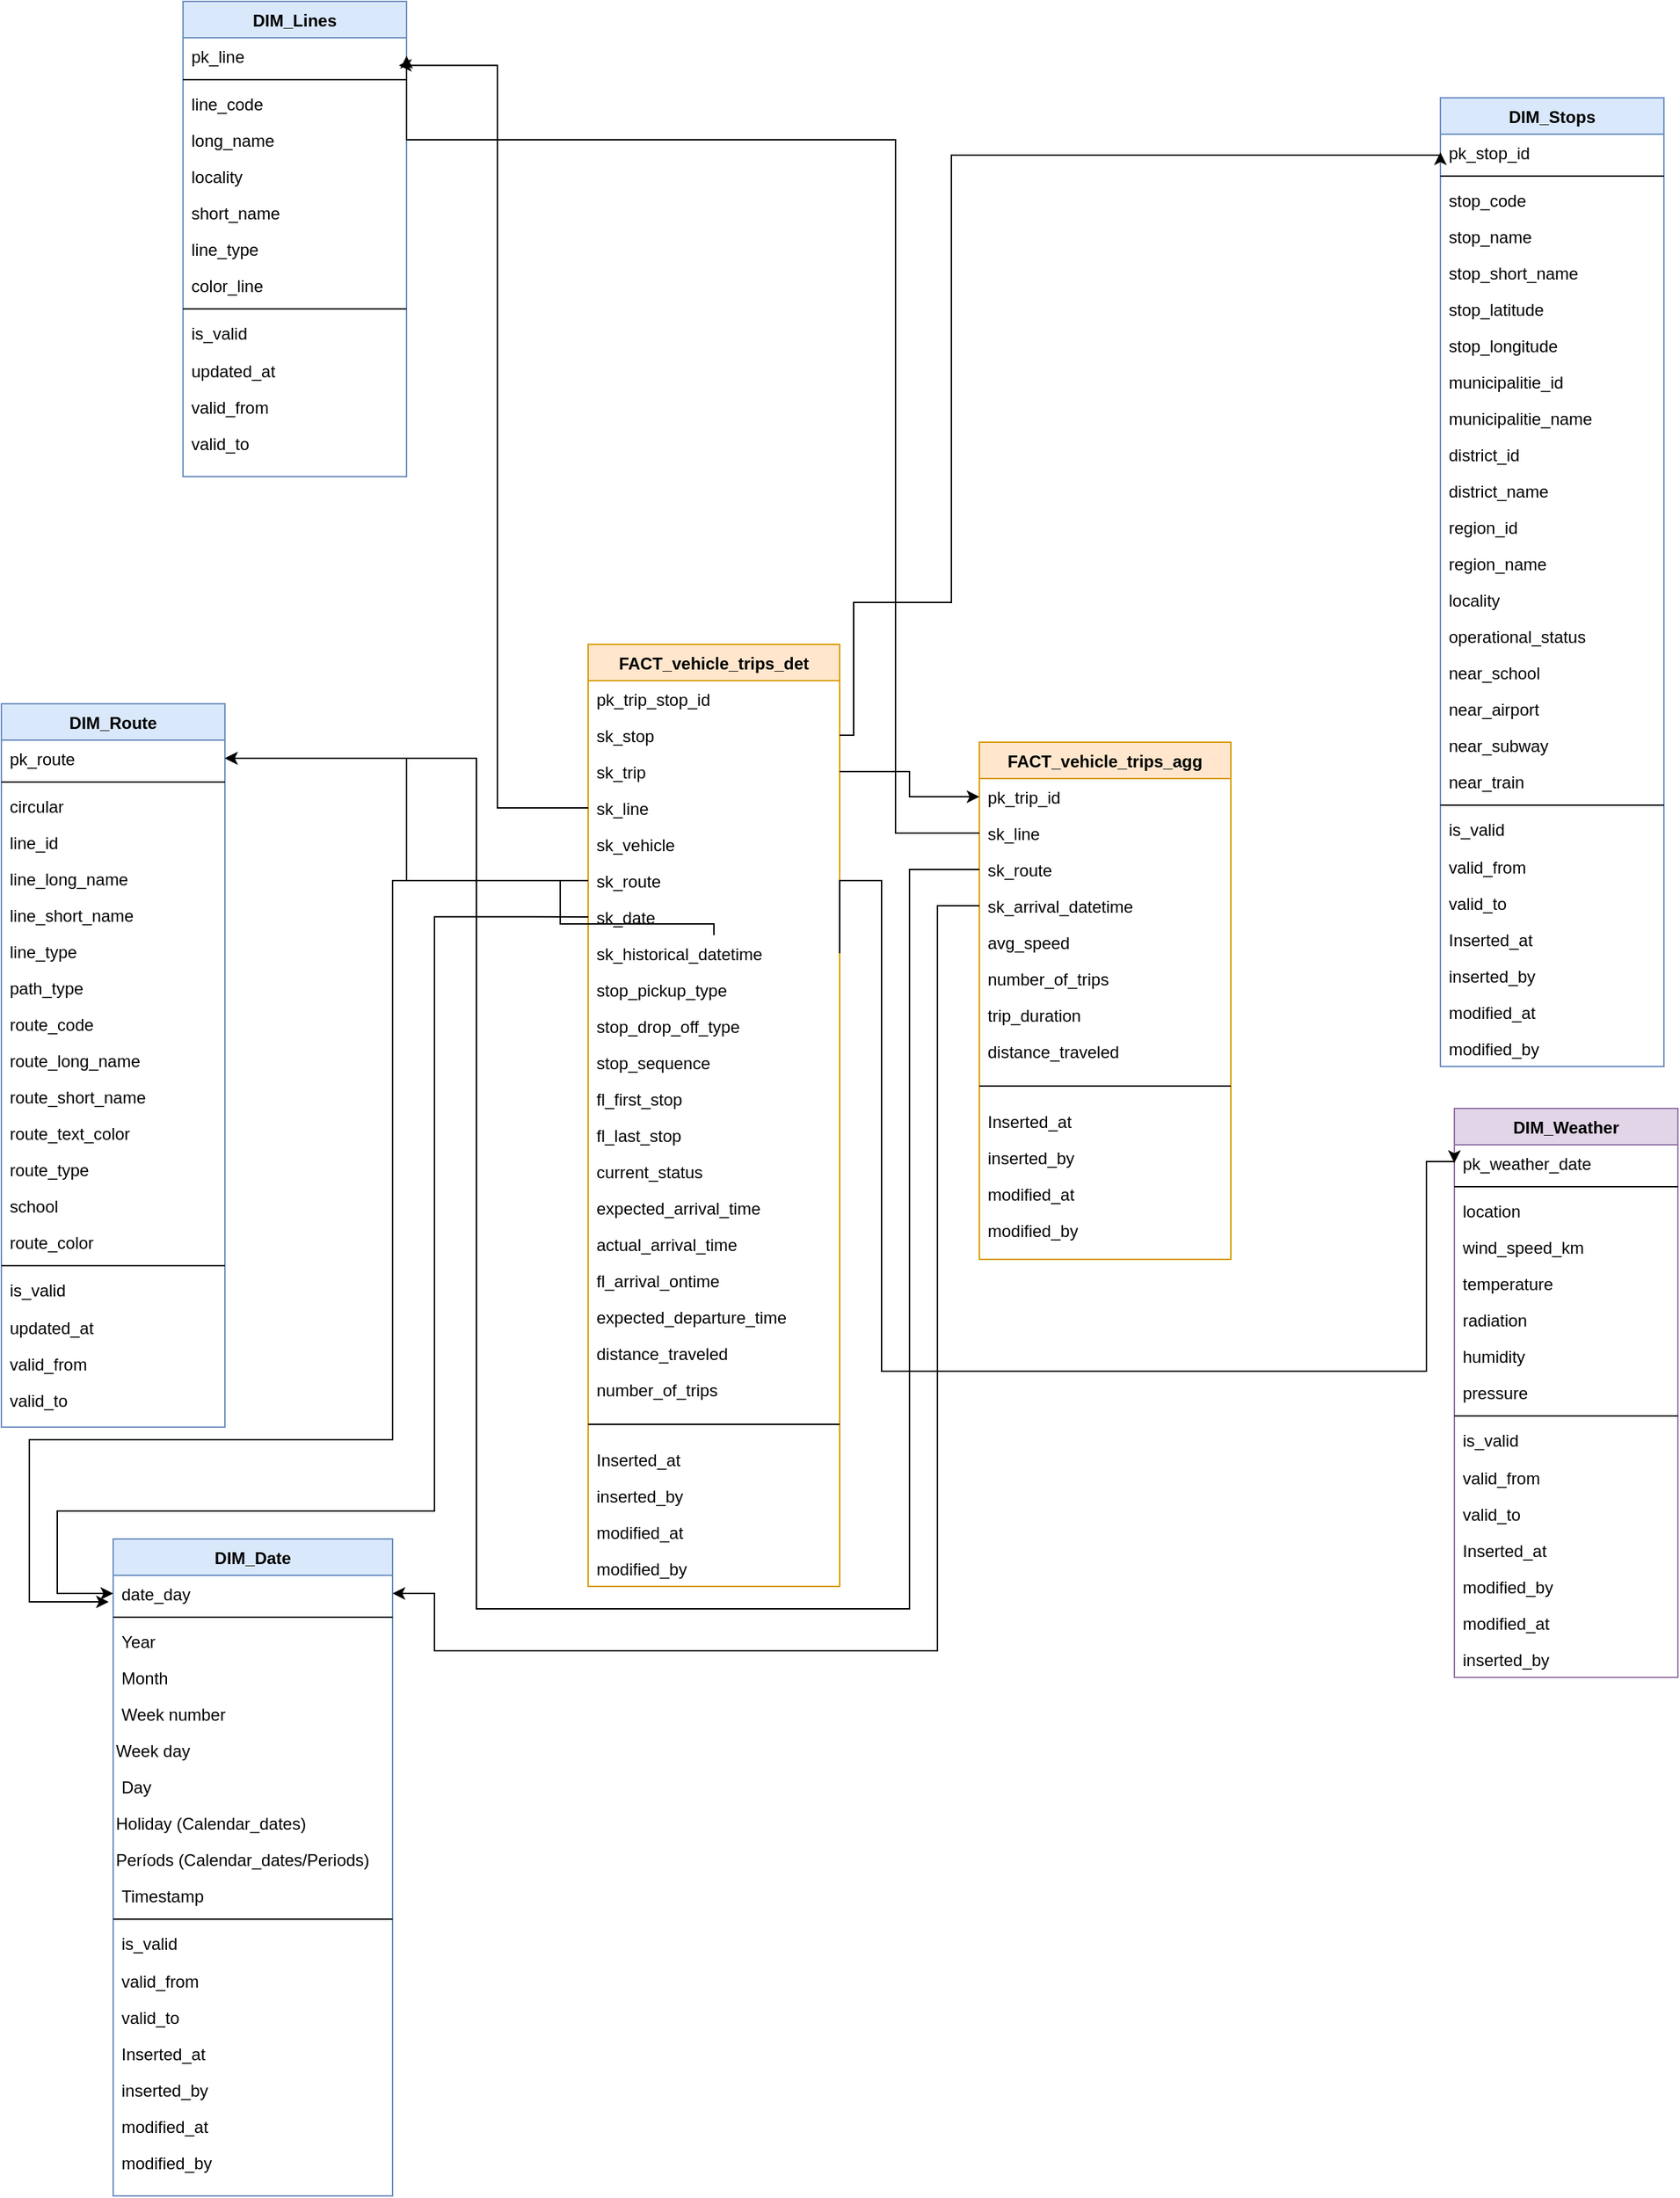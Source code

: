 <mxfile version="26.0.7">
  <diagram id="C5RBs43oDa-KdzZeNtuy" name="Page-1">
    <mxGraphModel dx="1489" dy="1491" grid="1" gridSize="10" guides="1" tooltips="1" connect="1" arrows="1" fold="1" page="1" pageScale="1" pageWidth="827" pageHeight="1169" math="0" shadow="0">
      <root>
        <mxCell id="WIyWlLk6GJQsqaUBKTNV-0" />
        <mxCell id="WIyWlLk6GJQsqaUBKTNV-1" parent="WIyWlLk6GJQsqaUBKTNV-0" />
        <mxCell id="zkfFHV4jXpPFQw0GAbJ--0" value="DIM_Stops" style="swimlane;fontStyle=1;align=center;verticalAlign=top;childLayout=stackLayout;horizontal=1;startSize=26;horizontalStack=0;resizeParent=1;resizeLast=0;collapsible=1;marginBottom=0;rounded=0;shadow=0;strokeWidth=1;fillColor=#dae8fc;strokeColor=#6c8ebf;" parent="WIyWlLk6GJQsqaUBKTNV-1" vertex="1">
          <mxGeometry x="960" y="39" width="160" height="693" as="geometry">
            <mxRectangle x="230" y="140" width="160" height="26" as="alternateBounds" />
          </mxGeometry>
        </mxCell>
        <mxCell id="_TcO5piXAlXQWF_fzurX-78" value="pk_stop_id" style="text;align=left;verticalAlign=top;spacingLeft=4;spacingRight=4;overflow=hidden;rotatable=0;points=[[0,0.5],[1,0.5]];portConstraint=eastwest;" parent="zkfFHV4jXpPFQw0GAbJ--0" vertex="1">
          <mxGeometry y="26" width="160" height="26" as="geometry" />
        </mxCell>
        <mxCell id="_TcO5piXAlXQWF_fzurX-111" value="" style="line;html=1;strokeWidth=1;align=left;verticalAlign=middle;spacingTop=-1;spacingLeft=3;spacingRight=3;rotatable=0;labelPosition=right;points=[];portConstraint=eastwest;" parent="zkfFHV4jXpPFQw0GAbJ--0" vertex="1">
          <mxGeometry y="52" width="160" height="8" as="geometry" />
        </mxCell>
        <mxCell id="ytz7FSk_HXRQJkS6BDHi-58" value="stop_code" style="text;align=left;verticalAlign=top;spacingLeft=4;spacingRight=4;overflow=hidden;rotatable=0;points=[[0,0.5],[1,0.5]];portConstraint=eastwest;" parent="zkfFHV4jXpPFQw0GAbJ--0" vertex="1">
          <mxGeometry y="60" width="160" height="26" as="geometry" />
        </mxCell>
        <mxCell id="_TcO5piXAlXQWF_fzurX-178" value="stop_name" style="text;align=left;verticalAlign=top;spacingLeft=4;spacingRight=4;overflow=hidden;rotatable=0;points=[[0,0.5],[1,0.5]];portConstraint=eastwest;" parent="zkfFHV4jXpPFQw0GAbJ--0" vertex="1">
          <mxGeometry y="86" width="160" height="26" as="geometry" />
        </mxCell>
        <mxCell id="_TcO5piXAlXQWF_fzurX-109" value="stop_short_name" style="text;align=left;verticalAlign=top;spacingLeft=4;spacingRight=4;overflow=hidden;rotatable=0;points=[[0,0.5],[1,0.5]];portConstraint=eastwest;" parent="zkfFHV4jXpPFQw0GAbJ--0" vertex="1">
          <mxGeometry y="112" width="160" height="26" as="geometry" />
        </mxCell>
        <mxCell id="_TcO5piXAlXQWF_fzurX-102" value="stop_latitude" style="text;align=left;verticalAlign=top;spacingLeft=4;spacingRight=4;overflow=hidden;rotatable=0;points=[[0,0.5],[1,0.5]];portConstraint=eastwest;" parent="zkfFHV4jXpPFQw0GAbJ--0" vertex="1">
          <mxGeometry y="138" width="160" height="26" as="geometry" />
        </mxCell>
        <mxCell id="_TcO5piXAlXQWF_fzurX-103" value="stop_longitude" style="text;align=left;verticalAlign=top;spacingLeft=4;spacingRight=4;overflow=hidden;rotatable=0;points=[[0,0.5],[1,0.5]];portConstraint=eastwest;" parent="zkfFHV4jXpPFQw0GAbJ--0" vertex="1">
          <mxGeometry y="164" width="160" height="26" as="geometry" />
        </mxCell>
        <mxCell id="zkfFHV4jXpPFQw0GAbJ--1" value="municipalitie_id" style="text;align=left;verticalAlign=top;spacingLeft=4;spacingRight=4;overflow=hidden;rotatable=0;points=[[0,0.5],[1,0.5]];portConstraint=eastwest;" parent="zkfFHV4jXpPFQw0GAbJ--0" vertex="1">
          <mxGeometry y="190" width="160" height="26" as="geometry" />
        </mxCell>
        <mxCell id="zkfFHV4jXpPFQw0GAbJ--3" value="municipalitie_name" style="text;align=left;verticalAlign=top;spacingLeft=4;spacingRight=4;overflow=hidden;rotatable=0;points=[[0,0.5],[1,0.5]];portConstraint=eastwest;rounded=0;shadow=0;html=0;" parent="zkfFHV4jXpPFQw0GAbJ--0" vertex="1">
          <mxGeometry y="216" width="160" height="26" as="geometry" />
        </mxCell>
        <mxCell id="ytz7FSk_HXRQJkS6BDHi-59" value="district_id" style="text;align=left;verticalAlign=top;spacingLeft=4;spacingRight=4;overflow=hidden;rotatable=0;points=[[0,0.5],[1,0.5]];portConstraint=eastwest;" parent="zkfFHV4jXpPFQw0GAbJ--0" vertex="1">
          <mxGeometry y="242" width="160" height="26" as="geometry" />
        </mxCell>
        <mxCell id="zkfFHV4jXpPFQw0GAbJ--2" value="district_name" style="text;align=left;verticalAlign=top;spacingLeft=4;spacingRight=4;overflow=hidden;rotatable=0;points=[[0,0.5],[1,0.5]];portConstraint=eastwest;rounded=0;shadow=0;html=0;" parent="zkfFHV4jXpPFQw0GAbJ--0" vertex="1">
          <mxGeometry y="268" width="160" height="26" as="geometry" />
        </mxCell>
        <mxCell id="ytz7FSk_HXRQJkS6BDHi-60" value="region_id" style="text;align=left;verticalAlign=top;spacingLeft=4;spacingRight=4;overflow=hidden;rotatable=0;points=[[0,0.5],[1,0.5]];portConstraint=eastwest;rounded=0;shadow=0;html=0;" parent="zkfFHV4jXpPFQw0GAbJ--0" vertex="1">
          <mxGeometry y="294" width="160" height="26" as="geometry" />
        </mxCell>
        <mxCell id="ytz7FSk_HXRQJkS6BDHi-61" value="region_name" style="text;align=left;verticalAlign=top;spacingLeft=4;spacingRight=4;overflow=hidden;rotatable=0;points=[[0,0.5],[1,0.5]];portConstraint=eastwest;rounded=0;shadow=0;html=0;" parent="zkfFHV4jXpPFQw0GAbJ--0" vertex="1">
          <mxGeometry y="320" width="160" height="26" as="geometry" />
        </mxCell>
        <mxCell id="_TcO5piXAlXQWF_fzurX-177" value="locality" style="text;align=left;verticalAlign=top;spacingLeft=4;spacingRight=4;overflow=hidden;rotatable=0;points=[[0,0.5],[1,0.5]];portConstraint=eastwest;rounded=0;shadow=0;html=0;" parent="zkfFHV4jXpPFQw0GAbJ--0" vertex="1">
          <mxGeometry y="346" width="160" height="26" as="geometry" />
        </mxCell>
        <mxCell id="_TcO5piXAlXQWF_fzurX-104" value="operational_status" style="text;align=left;verticalAlign=top;spacingLeft=4;spacingRight=4;overflow=hidden;rotatable=0;points=[[0,0.5],[1,0.5]];portConstraint=eastwest;" parent="zkfFHV4jXpPFQw0GAbJ--0" vertex="1">
          <mxGeometry y="372" width="160" height="26" as="geometry" />
        </mxCell>
        <mxCell id="_TcO5piXAlXQWF_fzurX-105" value="near_school" style="text;align=left;verticalAlign=top;spacingLeft=4;spacingRight=4;overflow=hidden;rotatable=0;points=[[0,0.5],[1,0.5]];portConstraint=eastwest;" parent="zkfFHV4jXpPFQw0GAbJ--0" vertex="1">
          <mxGeometry y="398" width="160" height="26" as="geometry" />
        </mxCell>
        <mxCell id="_TcO5piXAlXQWF_fzurX-106" value="near_airport" style="text;align=left;verticalAlign=top;spacingLeft=4;spacingRight=4;overflow=hidden;rotatable=0;points=[[0,0.5],[1,0.5]];portConstraint=eastwest;" parent="zkfFHV4jXpPFQw0GAbJ--0" vertex="1">
          <mxGeometry y="424" width="160" height="26" as="geometry" />
        </mxCell>
        <mxCell id="_TcO5piXAlXQWF_fzurX-107" value="near_subway" style="text;align=left;verticalAlign=top;spacingLeft=4;spacingRight=4;overflow=hidden;rotatable=0;points=[[0,0.5],[1,0.5]];portConstraint=eastwest;" parent="zkfFHV4jXpPFQw0GAbJ--0" vertex="1">
          <mxGeometry y="450" width="160" height="26" as="geometry" />
        </mxCell>
        <mxCell id="_TcO5piXAlXQWF_fzurX-108" value="near_train" style="text;align=left;verticalAlign=top;spacingLeft=4;spacingRight=4;overflow=hidden;rotatable=0;points=[[0,0.5],[1,0.5]];portConstraint=eastwest;" parent="zkfFHV4jXpPFQw0GAbJ--0" vertex="1">
          <mxGeometry y="476" width="160" height="26" as="geometry" />
        </mxCell>
        <mxCell id="zkfFHV4jXpPFQw0GAbJ--4" value="" style="line;html=1;strokeWidth=1;align=left;verticalAlign=middle;spacingTop=-1;spacingLeft=3;spacingRight=3;rotatable=0;labelPosition=right;points=[];portConstraint=eastwest;" parent="zkfFHV4jXpPFQw0GAbJ--0" vertex="1">
          <mxGeometry y="502" width="160" height="8" as="geometry" />
        </mxCell>
        <mxCell id="_TcO5piXAlXQWF_fzurX-35" value="is_valid" style="text;align=left;verticalAlign=top;spacingLeft=4;spacingRight=4;overflow=hidden;rotatable=0;points=[[0,0.5],[1,0.5]];portConstraint=eastwest;rounded=0;shadow=0;html=0;" parent="zkfFHV4jXpPFQw0GAbJ--0" vertex="1">
          <mxGeometry y="510" width="160" height="27" as="geometry" />
        </mxCell>
        <mxCell id="_TcO5piXAlXQWF_fzurX-36" value="valid_from" style="text;align=left;verticalAlign=top;spacingLeft=4;spacingRight=4;overflow=hidden;rotatable=0;points=[[0,0.5],[1,0.5]];portConstraint=eastwest;" parent="zkfFHV4jXpPFQw0GAbJ--0" vertex="1">
          <mxGeometry y="537" width="160" height="26" as="geometry" />
        </mxCell>
        <mxCell id="_TcO5piXAlXQWF_fzurX-37" value="valid_to" style="text;align=left;verticalAlign=top;spacingLeft=4;spacingRight=4;overflow=hidden;rotatable=0;points=[[0,0.5],[1,0.5]];portConstraint=eastwest;" parent="zkfFHV4jXpPFQw0GAbJ--0" vertex="1">
          <mxGeometry y="563" width="160" height="26" as="geometry" />
        </mxCell>
        <mxCell id="_TcO5piXAlXQWF_fzurX-38" value="Inserted_at" style="text;align=left;verticalAlign=top;spacingLeft=4;spacingRight=4;overflow=hidden;rotatable=0;points=[[0,0.5],[1,0.5]];portConstraint=eastwest;" parent="zkfFHV4jXpPFQw0GAbJ--0" vertex="1">
          <mxGeometry y="589" width="160" height="26" as="geometry" />
        </mxCell>
        <mxCell id="_TcO5piXAlXQWF_fzurX-39" value="inserted_by" style="text;align=left;verticalAlign=top;spacingLeft=4;spacingRight=4;overflow=hidden;rotatable=0;points=[[0,0.5],[1,0.5]];portConstraint=eastwest;" parent="zkfFHV4jXpPFQw0GAbJ--0" vertex="1">
          <mxGeometry y="615" width="160" height="26" as="geometry" />
        </mxCell>
        <mxCell id="_TcO5piXAlXQWF_fzurX-40" value="modified_at&#xa;" style="text;align=left;verticalAlign=top;spacingLeft=4;spacingRight=4;overflow=hidden;rotatable=0;points=[[0,0.5],[1,0.5]];portConstraint=eastwest;" parent="zkfFHV4jXpPFQw0GAbJ--0" vertex="1">
          <mxGeometry y="641" width="160" height="26" as="geometry" />
        </mxCell>
        <mxCell id="_TcO5piXAlXQWF_fzurX-41" value="modified_by" style="text;align=left;verticalAlign=top;spacingLeft=4;spacingRight=4;overflow=hidden;rotatable=0;points=[[0,0.5],[1,0.5]];portConstraint=eastwest;" parent="zkfFHV4jXpPFQw0GAbJ--0" vertex="1">
          <mxGeometry y="667" width="160" height="26" as="geometry" />
        </mxCell>
        <mxCell id="zkfFHV4jXpPFQw0GAbJ--6" value="DIM_Lines" style="swimlane;fontStyle=1;align=center;verticalAlign=top;childLayout=stackLayout;horizontal=1;startSize=26;horizontalStack=0;resizeParent=1;resizeLast=0;collapsible=1;marginBottom=0;rounded=0;shadow=0;strokeWidth=1;fillColor=#dae8fc;strokeColor=#6c8ebf;" parent="WIyWlLk6GJQsqaUBKTNV-1" vertex="1">
          <mxGeometry x="60" y="-30" width="160" height="340" as="geometry">
            <mxRectangle x="20" y="140" width="160" height="26" as="alternateBounds" />
          </mxGeometry>
        </mxCell>
        <mxCell id="zkfFHV4jXpPFQw0GAbJ--7" value="pk_line" style="text;align=left;verticalAlign=top;spacingLeft=4;spacingRight=4;overflow=hidden;rotatable=0;points=[[0,0.5],[1,0.5]];portConstraint=eastwest;" parent="zkfFHV4jXpPFQw0GAbJ--6" vertex="1">
          <mxGeometry y="26" width="160" height="26" as="geometry" />
        </mxCell>
        <mxCell id="zkfFHV4jXpPFQw0GAbJ--9" value="" style="line;html=1;strokeWidth=1;align=left;verticalAlign=middle;spacingTop=-1;spacingLeft=3;spacingRight=3;rotatable=0;labelPosition=right;points=[];portConstraint=eastwest;" parent="zkfFHV4jXpPFQw0GAbJ--6" vertex="1">
          <mxGeometry y="52" width="160" height="8" as="geometry" />
        </mxCell>
        <mxCell id="zkfFHV4jXpPFQw0GAbJ--8" value="line_code" style="text;align=left;verticalAlign=top;spacingLeft=4;spacingRight=4;overflow=hidden;rotatable=0;points=[[0,0.5],[1,0.5]];portConstraint=eastwest;rounded=0;shadow=0;html=0;" parent="zkfFHV4jXpPFQw0GAbJ--6" vertex="1">
          <mxGeometry y="60" width="160" height="26" as="geometry" />
        </mxCell>
        <mxCell id="_TcO5piXAlXQWF_fzurX-179" value="long_name" style="text;align=left;verticalAlign=top;spacingLeft=4;spacingRight=4;overflow=hidden;rotatable=0;points=[[0,0.5],[1,0.5]];portConstraint=eastwest;rounded=0;shadow=0;html=0;" parent="zkfFHV4jXpPFQw0GAbJ--6" vertex="1">
          <mxGeometry y="86" width="160" height="26" as="geometry" />
        </mxCell>
        <mxCell id="ytz7FSk_HXRQJkS6BDHi-27" value="locality" style="text;align=left;verticalAlign=top;spacingLeft=4;spacingRight=4;overflow=hidden;rotatable=0;points=[[0,0.5],[1,0.5]];portConstraint=eastwest;rounded=0;shadow=0;html=0;" parent="zkfFHV4jXpPFQw0GAbJ--6" vertex="1">
          <mxGeometry y="112" width="160" height="26" as="geometry" />
        </mxCell>
        <mxCell id="ytz7FSk_HXRQJkS6BDHi-25" value="short_name" style="text;align=left;verticalAlign=top;spacingLeft=4;spacingRight=4;overflow=hidden;rotatable=0;points=[[0,0.5],[1,0.5]];portConstraint=eastwest;rounded=0;shadow=0;html=0;" parent="zkfFHV4jXpPFQw0GAbJ--6" vertex="1">
          <mxGeometry y="138" width="160" height="26" as="geometry" />
        </mxCell>
        <mxCell id="_TcO5piXAlXQWF_fzurX-99" value="line_type" style="text;align=left;verticalAlign=top;spacingLeft=4;spacingRight=4;overflow=hidden;rotatable=0;points=[[0,0.5],[1,0.5]];portConstraint=eastwest;rounded=0;shadow=0;html=0;" parent="zkfFHV4jXpPFQw0GAbJ--6" vertex="1">
          <mxGeometry y="164" width="160" height="26" as="geometry" />
        </mxCell>
        <mxCell id="_TcO5piXAlXQWF_fzurX-81" value="color_line" style="text;align=left;verticalAlign=top;spacingLeft=4;spacingRight=4;overflow=hidden;rotatable=0;points=[[0,0.5],[1,0.5]];portConstraint=eastwest;rounded=0;shadow=0;html=0;" parent="zkfFHV4jXpPFQw0GAbJ--6" vertex="1">
          <mxGeometry y="190" width="160" height="26" as="geometry" />
        </mxCell>
        <mxCell id="_TcO5piXAlXQWF_fzurX-23" value="" style="line;html=1;strokeWidth=1;align=left;verticalAlign=middle;spacingTop=-1;spacingLeft=3;spacingRight=3;rotatable=0;labelPosition=right;points=[];portConstraint=eastwest;" parent="zkfFHV4jXpPFQw0GAbJ--6" vertex="1">
          <mxGeometry y="216" width="160" height="8" as="geometry" />
        </mxCell>
        <mxCell id="ytz7FSk_HXRQJkS6BDHi-29" value="is_valid" style="text;align=left;verticalAlign=top;spacingLeft=4;spacingRight=4;overflow=hidden;rotatable=0;points=[[0,0.5],[1,0.5]];portConstraint=eastwest;rounded=0;shadow=0;html=0;" parent="zkfFHV4jXpPFQw0GAbJ--6" vertex="1">
          <mxGeometry y="224" width="160" height="27" as="geometry" />
        </mxCell>
        <mxCell id="ytz7FSk_HXRQJkS6BDHi-37" value="updated_at" style="text;align=left;verticalAlign=top;spacingLeft=4;spacingRight=4;overflow=hidden;rotatable=0;points=[[0,0.5],[1,0.5]];portConstraint=eastwest;" parent="zkfFHV4jXpPFQw0GAbJ--6" vertex="1">
          <mxGeometry y="251" width="160" height="26" as="geometry" />
        </mxCell>
        <mxCell id="ytz7FSk_HXRQJkS6BDHi-36" value="valid_from" style="text;align=left;verticalAlign=top;spacingLeft=4;spacingRight=4;overflow=hidden;rotatable=0;points=[[0,0.5],[1,0.5]];portConstraint=eastwest;" parent="zkfFHV4jXpPFQw0GAbJ--6" vertex="1">
          <mxGeometry y="277" width="160" height="26" as="geometry" />
        </mxCell>
        <mxCell id="zkfFHV4jXpPFQw0GAbJ--11" value="valid_to" style="text;align=left;verticalAlign=top;spacingLeft=4;spacingRight=4;overflow=hidden;rotatable=0;points=[[0,0.5],[1,0.5]];portConstraint=eastwest;" parent="zkfFHV4jXpPFQw0GAbJ--6" vertex="1">
          <mxGeometry y="303" width="160" height="26" as="geometry" />
        </mxCell>
        <mxCell id="zkfFHV4jXpPFQw0GAbJ--17" value="DIM_Date" style="swimlane;fontStyle=1;align=center;verticalAlign=top;childLayout=stackLayout;horizontal=1;startSize=26;horizontalStack=0;resizeParent=1;resizeLast=0;collapsible=1;marginBottom=0;rounded=0;shadow=0;strokeWidth=1;fillColor=#dae8fc;strokeColor=#6c8ebf;" parent="WIyWlLk6GJQsqaUBKTNV-1" vertex="1">
          <mxGeometry x="10" y="1070" width="200" height="470" as="geometry">
            <mxRectangle x="660" y="40" width="160" height="26" as="alternateBounds" />
          </mxGeometry>
        </mxCell>
        <mxCell id="_TcO5piXAlXQWF_fzurX-112" value="date_day" style="text;align=left;verticalAlign=top;spacingLeft=4;spacingRight=4;overflow=hidden;rotatable=0;points=[[0,0.5],[1,0.5]];portConstraint=eastwest;" parent="zkfFHV4jXpPFQw0GAbJ--17" vertex="1">
          <mxGeometry y="26" width="200" height="26" as="geometry" />
        </mxCell>
        <mxCell id="_TcO5piXAlXQWF_fzurX-115" value="" style="line;html=1;strokeWidth=1;align=left;verticalAlign=middle;spacingTop=-1;spacingLeft=3;spacingRight=3;rotatable=0;labelPosition=right;points=[];portConstraint=eastwest;" parent="zkfFHV4jXpPFQw0GAbJ--17" vertex="1">
          <mxGeometry y="52" width="200" height="8" as="geometry" />
        </mxCell>
        <mxCell id="zkfFHV4jXpPFQw0GAbJ--20" value="Year" style="text;align=left;verticalAlign=top;spacingLeft=4;spacingRight=4;overflow=hidden;rotatable=0;points=[[0,0.5],[1,0.5]];portConstraint=eastwest;rounded=0;shadow=0;html=0;" parent="zkfFHV4jXpPFQw0GAbJ--17" vertex="1">
          <mxGeometry y="60" width="200" height="26" as="geometry" />
        </mxCell>
        <mxCell id="zkfFHV4jXpPFQw0GAbJ--19" value="Month" style="text;align=left;verticalAlign=top;spacingLeft=4;spacingRight=4;overflow=hidden;rotatable=0;points=[[0,0.5],[1,0.5]];portConstraint=eastwest;rounded=0;shadow=0;html=0;" parent="zkfFHV4jXpPFQw0GAbJ--17" vertex="1">
          <mxGeometry y="86" width="200" height="26" as="geometry" />
        </mxCell>
        <mxCell id="zkfFHV4jXpPFQw0GAbJ--21" value="Week number" style="text;align=left;verticalAlign=top;spacingLeft=4;spacingRight=4;overflow=hidden;rotatable=0;points=[[0,0.5],[1,0.5]];portConstraint=eastwest;rounded=0;shadow=0;html=0;" parent="zkfFHV4jXpPFQw0GAbJ--17" vertex="1">
          <mxGeometry y="112" width="200" height="26" as="geometry" />
        </mxCell>
        <mxCell id="zbxnc2EqEYzO_61Se_PS-4" value="Week day" style="text;strokeColor=none;align=left;fillColor=none;verticalAlign=top;rounded=0;spacingRight=4;" parent="zkfFHV4jXpPFQw0GAbJ--17" vertex="1">
          <mxGeometry y="138" width="200" height="26" as="geometry" />
        </mxCell>
        <mxCell id="zkfFHV4jXpPFQw0GAbJ--18" value="Day" style="text;align=left;verticalAlign=top;spacingLeft=4;spacingRight=4;overflow=hidden;rotatable=0;points=[[0,0.5],[1,0.5]];portConstraint=eastwest;" parent="zkfFHV4jXpPFQw0GAbJ--17" vertex="1">
          <mxGeometry y="164" width="200" height="26" as="geometry" />
        </mxCell>
        <mxCell id="zbxnc2EqEYzO_61Se_PS-14" value="Holiday (Calendar_dates)" style="text;strokeColor=none;align=left;fillColor=none;verticalAlign=top;rounded=0;spacingRight=4;" parent="zkfFHV4jXpPFQw0GAbJ--17" vertex="1">
          <mxGeometry y="190" width="200" height="26" as="geometry" />
        </mxCell>
        <mxCell id="zbxnc2EqEYzO_61Se_PS-15" value="Períods (Calendar_dates/Periods)" style="text;strokeColor=none;align=left;fillColor=none;verticalAlign=top;rounded=0;spacingRight=4;" parent="zkfFHV4jXpPFQw0GAbJ--17" vertex="1">
          <mxGeometry y="216" width="200" height="26" as="geometry" />
        </mxCell>
        <mxCell id="ytz7FSk_HXRQJkS6BDHi-17" value="Timestamp" style="text;align=left;verticalAlign=top;spacingLeft=4;spacingRight=4;overflow=hidden;rotatable=0;points=[[0,0.5],[1,0.5]];portConstraint=eastwest;" parent="zkfFHV4jXpPFQw0GAbJ--17" vertex="1">
          <mxGeometry y="242" width="200" height="26" as="geometry" />
        </mxCell>
        <mxCell id="zkfFHV4jXpPFQw0GAbJ--23" value="" style="line;html=1;strokeWidth=1;align=left;verticalAlign=middle;spacingTop=-1;spacingLeft=3;spacingRight=3;rotatable=0;labelPosition=right;points=[];portConstraint=eastwest;" parent="zkfFHV4jXpPFQw0GAbJ--17" vertex="1">
          <mxGeometry y="268" width="200" height="8" as="geometry" />
        </mxCell>
        <mxCell id="_TcO5piXAlXQWF_fzurX-49" value="is_valid" style="text;align=left;verticalAlign=top;spacingLeft=4;spacingRight=4;overflow=hidden;rotatable=0;points=[[0,0.5],[1,0.5]];portConstraint=eastwest;rounded=0;shadow=0;html=0;" parent="zkfFHV4jXpPFQw0GAbJ--17" vertex="1">
          <mxGeometry y="276" width="200" height="27" as="geometry" />
        </mxCell>
        <mxCell id="_TcO5piXAlXQWF_fzurX-50" value="valid_from" style="text;align=left;verticalAlign=top;spacingLeft=4;spacingRight=4;overflow=hidden;rotatable=0;points=[[0,0.5],[1,0.5]];portConstraint=eastwest;" parent="zkfFHV4jXpPFQw0GAbJ--17" vertex="1">
          <mxGeometry y="303" width="200" height="26" as="geometry" />
        </mxCell>
        <mxCell id="_TcO5piXAlXQWF_fzurX-51" value="valid_to" style="text;align=left;verticalAlign=top;spacingLeft=4;spacingRight=4;overflow=hidden;rotatable=0;points=[[0,0.5],[1,0.5]];portConstraint=eastwest;" parent="zkfFHV4jXpPFQw0GAbJ--17" vertex="1">
          <mxGeometry y="329" width="200" height="26" as="geometry" />
        </mxCell>
        <mxCell id="_TcO5piXAlXQWF_fzurX-52" value="Inserted_at" style="text;align=left;verticalAlign=top;spacingLeft=4;spacingRight=4;overflow=hidden;rotatable=0;points=[[0,0.5],[1,0.5]];portConstraint=eastwest;" parent="zkfFHV4jXpPFQw0GAbJ--17" vertex="1">
          <mxGeometry y="355" width="200" height="26" as="geometry" />
        </mxCell>
        <mxCell id="_TcO5piXAlXQWF_fzurX-53" value="inserted_by" style="text;align=left;verticalAlign=top;spacingLeft=4;spacingRight=4;overflow=hidden;rotatable=0;points=[[0,0.5],[1,0.5]];portConstraint=eastwest;" parent="zkfFHV4jXpPFQw0GAbJ--17" vertex="1">
          <mxGeometry y="381" width="200" height="26" as="geometry" />
        </mxCell>
        <mxCell id="_TcO5piXAlXQWF_fzurX-54" value="modified_at&#xa;" style="text;align=left;verticalAlign=top;spacingLeft=4;spacingRight=4;overflow=hidden;rotatable=0;points=[[0,0.5],[1,0.5]];portConstraint=eastwest;" parent="zkfFHV4jXpPFQw0GAbJ--17" vertex="1">
          <mxGeometry y="407" width="200" height="26" as="geometry" />
        </mxCell>
        <mxCell id="_TcO5piXAlXQWF_fzurX-55" value="modified_by" style="text;align=left;verticalAlign=top;spacingLeft=4;spacingRight=4;overflow=hidden;rotatable=0;points=[[0,0.5],[1,0.5]];portConstraint=eastwest;" parent="zkfFHV4jXpPFQw0GAbJ--17" vertex="1">
          <mxGeometry y="433" width="200" height="26" as="geometry" />
        </mxCell>
        <mxCell id="ytz7FSk_HXRQJkS6BDHi-0" value="FACT_vehicle_trips_det" style="swimlane;fontStyle=1;align=center;verticalAlign=top;childLayout=stackLayout;horizontal=1;startSize=26;horizontalStack=0;resizeParent=1;resizeLast=0;collapsible=1;marginBottom=0;rounded=0;shadow=0;strokeWidth=1;fillColor=#ffe6cc;strokeColor=#d79b00;" parent="WIyWlLk6GJQsqaUBKTNV-1" vertex="1">
          <mxGeometry x="350" y="430" width="180" height="674" as="geometry">
            <mxRectangle x="230" y="140" width="160" height="26" as="alternateBounds" />
          </mxGeometry>
        </mxCell>
        <mxCell id="vz89h9KPM2LxilviJ_0N-10" value="pk_trip_stop_id" style="text;align=left;verticalAlign=top;spacingLeft=4;spacingRight=4;overflow=hidden;rotatable=0;points=[[0,0.5],[1,0.5]];portConstraint=eastwest;rounded=0;shadow=0;html=0;" parent="ytz7FSk_HXRQJkS6BDHi-0" vertex="1">
          <mxGeometry y="26" width="180" height="26" as="geometry" />
        </mxCell>
        <mxCell id="vz89h9KPM2LxilviJ_0N-11" value="sk_stop" style="text;align=left;verticalAlign=top;spacingLeft=4;spacingRight=4;overflow=hidden;rotatable=0;points=[[0,0.5],[1,0.5]];portConstraint=eastwest;rounded=0;shadow=0;html=0;" parent="ytz7FSk_HXRQJkS6BDHi-0" vertex="1">
          <mxGeometry y="52" width="180" height="26" as="geometry" />
        </mxCell>
        <mxCell id="ytz7FSk_HXRQJkS6BDHi-18" value="sk_trip" style="text;align=left;verticalAlign=top;spacingLeft=4;spacingRight=4;overflow=hidden;rotatable=0;points=[[0,0.5],[1,0.5]];portConstraint=eastwest;rounded=0;shadow=0;html=0;" parent="ytz7FSk_HXRQJkS6BDHi-0" vertex="1">
          <mxGeometry y="78" width="180" height="26" as="geometry" />
        </mxCell>
        <mxCell id="ytz7FSk_HXRQJkS6BDHi-23" value="sk_line" style="text;align=left;verticalAlign=top;spacingLeft=4;spacingRight=4;overflow=hidden;rotatable=0;points=[[0,0.5],[1,0.5]];portConstraint=eastwest;rounded=0;shadow=0;html=0;" parent="ytz7FSk_HXRQJkS6BDHi-0" vertex="1">
          <mxGeometry y="104" width="180" height="26" as="geometry" />
        </mxCell>
        <mxCell id="mby51_TRTynpjed6KCkA-0" value="sk_vehicle" style="text;align=left;verticalAlign=top;spacingLeft=4;spacingRight=4;overflow=hidden;rotatable=0;points=[[0,0.5],[1,0.5]];portConstraint=eastwest;rounded=0;shadow=0;html=0;" vertex="1" parent="ytz7FSk_HXRQJkS6BDHi-0">
          <mxGeometry y="130" width="180" height="26" as="geometry" />
        </mxCell>
        <mxCell id="ytz7FSk_HXRQJkS6BDHi-63" value="sk_route" style="text;align=left;verticalAlign=top;spacingLeft=4;spacingRight=4;overflow=hidden;rotatable=0;points=[[0,0.5],[1,0.5]];portConstraint=eastwest;rounded=0;shadow=0;html=0;" parent="ytz7FSk_HXRQJkS6BDHi-0" vertex="1">
          <mxGeometry y="156" width="180" height="26" as="geometry" />
        </mxCell>
        <mxCell id="mby51_TRTynpjed6KCkA-1" value="sk_date" style="text;align=left;verticalAlign=top;spacingLeft=4;spacingRight=4;overflow=hidden;rotatable=0;points=[[0,0.5],[1,0.5]];portConstraint=eastwest;rounded=0;shadow=0;html=0;" vertex="1" parent="ytz7FSk_HXRQJkS6BDHi-0">
          <mxGeometry y="182" width="180" height="26" as="geometry" />
        </mxCell>
        <mxCell id="ytz7FSk_HXRQJkS6BDHi-33" value="sk_historical_datetime" style="text;align=left;verticalAlign=top;spacingLeft=4;spacingRight=4;overflow=hidden;rotatable=0;points=[[0,0.5],[1,0.5]];portConstraint=eastwest;rounded=0;shadow=0;html=0;" parent="ytz7FSk_HXRQJkS6BDHi-0" vertex="1">
          <mxGeometry y="208" width="180" height="26" as="geometry" />
        </mxCell>
        <mxCell id="_TcO5piXAlXQWF_fzurX-165" value="stop_pickup_type" style="text;align=left;verticalAlign=top;spacingLeft=4;spacingRight=4;overflow=hidden;rotatable=0;points=[[0,0.5],[1,0.5]];portConstraint=eastwest;" parent="ytz7FSk_HXRQJkS6BDHi-0" vertex="1">
          <mxGeometry y="234" width="180" height="26" as="geometry" />
        </mxCell>
        <mxCell id="_TcO5piXAlXQWF_fzurX-164" value="stop_drop_off_type" style="text;align=left;verticalAlign=top;spacingLeft=4;spacingRight=4;overflow=hidden;rotatable=0;points=[[0,0.5],[1,0.5]];portConstraint=eastwest;" parent="ytz7FSk_HXRQJkS6BDHi-0" vertex="1">
          <mxGeometry y="260" width="180" height="26" as="geometry" />
        </mxCell>
        <mxCell id="_TcO5piXAlXQWF_fzurX-166" value="stop_sequence" style="text;align=left;verticalAlign=top;spacingLeft=4;spacingRight=4;overflow=hidden;rotatable=0;points=[[0,0.5],[1,0.5]];portConstraint=eastwest;" parent="ytz7FSk_HXRQJkS6BDHi-0" vertex="1">
          <mxGeometry y="286" width="180" height="26" as="geometry" />
        </mxCell>
        <mxCell id="_TcO5piXAlXQWF_fzurX-181" value="fl_first_stop" style="text;align=left;verticalAlign=top;spacingLeft=4;spacingRight=4;overflow=hidden;rotatable=0;points=[[0,0.5],[1,0.5]];portConstraint=eastwest;rounded=0;shadow=0;html=0;" parent="ytz7FSk_HXRQJkS6BDHi-0" vertex="1">
          <mxGeometry y="312" width="180" height="26" as="geometry" />
        </mxCell>
        <mxCell id="ytz7FSk_HXRQJkS6BDHi-50" value="fl_last_stop" style="text;align=left;verticalAlign=top;spacingLeft=4;spacingRight=4;overflow=hidden;rotatable=0;points=[[0,0.5],[1,0.5]];portConstraint=eastwest;rounded=0;shadow=0;html=0;" parent="ytz7FSk_HXRQJkS6BDHi-0" vertex="1">
          <mxGeometry y="338" width="180" height="26" as="geometry" />
        </mxCell>
        <mxCell id="vz89h9KPM2LxilviJ_0N-20" value="current_status" style="text;align=left;verticalAlign=top;spacingLeft=4;spacingRight=4;overflow=hidden;rotatable=0;points=[[0,0.5],[1,0.5]];portConstraint=eastwest;rounded=0;shadow=0;html=0;" parent="ytz7FSk_HXRQJkS6BDHi-0" vertex="1">
          <mxGeometry y="364" width="180" height="26" as="geometry" />
        </mxCell>
        <mxCell id="_TcO5piXAlXQWF_fzurX-167" value="expected_arrival_time" style="text;align=left;verticalAlign=top;spacingLeft=4;spacingRight=4;overflow=hidden;rotatable=0;points=[[0,0.5],[1,0.5]];portConstraint=eastwest;" parent="ytz7FSk_HXRQJkS6BDHi-0" vertex="1">
          <mxGeometry y="390" width="180" height="26" as="geometry" />
        </mxCell>
        <mxCell id="_TcO5piXAlXQWF_fzurX-162" value="actual_arrival_time" style="text;align=left;verticalAlign=top;spacingLeft=4;spacingRight=4;overflow=hidden;rotatable=0;points=[[0,0.5],[1,0.5]];portConstraint=eastwest;" parent="ytz7FSk_HXRQJkS6BDHi-0" vertex="1">
          <mxGeometry y="416" width="180" height="26" as="geometry" />
        </mxCell>
        <mxCell id="_TcO5piXAlXQWF_fzurX-116" value="fl_arrival_ontime" style="text;align=left;verticalAlign=top;spacingLeft=4;spacingRight=4;overflow=hidden;rotatable=0;points=[[0,0.5],[1,0.5]];portConstraint=eastwest;rounded=0;shadow=0;html=0;" parent="ytz7FSk_HXRQJkS6BDHi-0" vertex="1">
          <mxGeometry y="442" width="180" height="26" as="geometry" />
        </mxCell>
        <mxCell id="_TcO5piXAlXQWF_fzurX-163" value="expected_departure_time" style="text;align=left;verticalAlign=top;spacingLeft=4;spacingRight=4;overflow=hidden;rotatable=0;points=[[0,0.5],[1,0.5]];portConstraint=eastwest;" parent="ytz7FSk_HXRQJkS6BDHi-0" vertex="1">
          <mxGeometry y="468" width="180" height="26" as="geometry" />
        </mxCell>
        <mxCell id="ytz7FSk_HXRQJkS6BDHi-49" value="distance_traveled" style="text;align=left;verticalAlign=top;spacingLeft=4;spacingRight=4;overflow=hidden;rotatable=0;points=[[0,0.5],[1,0.5]];portConstraint=eastwest;rounded=0;shadow=0;html=0;" parent="ytz7FSk_HXRQJkS6BDHi-0" vertex="1">
          <mxGeometry y="494" width="180" height="26" as="geometry" />
        </mxCell>
        <mxCell id="ytz7FSk_HXRQJkS6BDHi-52" value="number_of_trips" style="text;align=left;verticalAlign=top;spacingLeft=4;spacingRight=4;overflow=hidden;rotatable=0;points=[[0,0.5],[1,0.5]];portConstraint=eastwest;rounded=0;shadow=0;html=0;" parent="ytz7FSk_HXRQJkS6BDHi-0" vertex="1">
          <mxGeometry y="520" width="180" height="26" as="geometry" />
        </mxCell>
        <mxCell id="ytz7FSk_HXRQJkS6BDHi-4" value="" style="line;html=1;strokeWidth=1;align=left;verticalAlign=middle;spacingTop=-1;spacingLeft=3;spacingRight=3;rotatable=0;labelPosition=right;points=[];portConstraint=eastwest;" parent="ytz7FSk_HXRQJkS6BDHi-0" vertex="1">
          <mxGeometry y="546" width="180" height="24" as="geometry" />
        </mxCell>
        <mxCell id="_TcO5piXAlXQWF_fzurX-64" value="Inserted_at" style="text;align=left;verticalAlign=top;spacingLeft=4;spacingRight=4;overflow=hidden;rotatable=0;points=[[0,0.5],[1,0.5]];portConstraint=eastwest;" parent="ytz7FSk_HXRQJkS6BDHi-0" vertex="1">
          <mxGeometry y="570" width="180" height="26" as="geometry" />
        </mxCell>
        <mxCell id="_TcO5piXAlXQWF_fzurX-65" value="inserted_by" style="text;align=left;verticalAlign=top;spacingLeft=4;spacingRight=4;overflow=hidden;rotatable=0;points=[[0,0.5],[1,0.5]];portConstraint=eastwest;" parent="ytz7FSk_HXRQJkS6BDHi-0" vertex="1">
          <mxGeometry y="596" width="180" height="26" as="geometry" />
        </mxCell>
        <mxCell id="_TcO5piXAlXQWF_fzurX-66" value="modified_at&#xa;" style="text;align=left;verticalAlign=top;spacingLeft=4;spacingRight=4;overflow=hidden;rotatable=0;points=[[0,0.5],[1,0.5]];portConstraint=eastwest;" parent="ytz7FSk_HXRQJkS6BDHi-0" vertex="1">
          <mxGeometry y="622" width="180" height="26" as="geometry" />
        </mxCell>
        <mxCell id="_TcO5piXAlXQWF_fzurX-67" value="modified_by" style="text;align=left;verticalAlign=top;spacingLeft=4;spacingRight=4;overflow=hidden;rotatable=0;points=[[0,0.5],[1,0.5]];portConstraint=eastwest;" parent="ytz7FSk_HXRQJkS6BDHi-0" vertex="1">
          <mxGeometry y="648" width="180" height="26" as="geometry" />
        </mxCell>
        <mxCell id="ytz7FSk_HXRQJkS6BDHi-64" value="DIM_Route" style="swimlane;fontStyle=1;align=center;verticalAlign=top;childLayout=stackLayout;horizontal=1;startSize=26;horizontalStack=0;resizeParent=1;resizeLast=0;collapsible=1;marginBottom=0;rounded=0;shadow=0;strokeWidth=1;fillColor=#dae8fc;strokeColor=#6c8ebf;" parent="WIyWlLk6GJQsqaUBKTNV-1" vertex="1">
          <mxGeometry x="-70" y="472.5" width="160" height="517.5" as="geometry">
            <mxRectangle x="230" y="140" width="160" height="26" as="alternateBounds" />
          </mxGeometry>
        </mxCell>
        <mxCell id="ytz7FSk_HXRQJkS6BDHi-65" value="pk_route" style="text;align=left;verticalAlign=top;spacingLeft=4;spacingRight=4;overflow=hidden;rotatable=0;points=[[0,0.5],[1,0.5]];portConstraint=eastwest;" parent="ytz7FSk_HXRQJkS6BDHi-64" vertex="1">
          <mxGeometry y="26" width="160" height="26" as="geometry" />
        </mxCell>
        <mxCell id="_TcO5piXAlXQWF_fzurX-101" value="" style="line;html=1;strokeWidth=1;align=left;verticalAlign=middle;spacingTop=-1;spacingLeft=3;spacingRight=3;rotatable=0;labelPosition=right;points=[];portConstraint=eastwest;" parent="ytz7FSk_HXRQJkS6BDHi-64" vertex="1">
          <mxGeometry y="52" width="160" height="8" as="geometry" />
        </mxCell>
        <mxCell id="ytz7FSk_HXRQJkS6BDHi-70" value="circular" style="text;align=left;verticalAlign=top;spacingLeft=4;spacingRight=4;overflow=hidden;rotatable=0;points=[[0,0.5],[1,0.5]];portConstraint=eastwest;rounded=0;shadow=0;html=0;" parent="ytz7FSk_HXRQJkS6BDHi-64" vertex="1">
          <mxGeometry y="60" width="160" height="26" as="geometry" />
        </mxCell>
        <mxCell id="mby51_TRTynpjed6KCkA-3" value="line_id" style="text;align=left;verticalAlign=top;spacingLeft=4;spacingRight=4;overflow=hidden;rotatable=0;points=[[0,0.5],[1,0.5]];portConstraint=eastwest;rounded=0;shadow=0;html=0;" vertex="1" parent="ytz7FSk_HXRQJkS6BDHi-64">
          <mxGeometry y="86" width="160" height="26" as="geometry" />
        </mxCell>
        <mxCell id="mby51_TRTynpjed6KCkA-4" value="line_long_name" style="text;align=left;verticalAlign=top;spacingLeft=4;spacingRight=4;overflow=hidden;rotatable=0;points=[[0,0.5],[1,0.5]];portConstraint=eastwest;rounded=0;shadow=0;html=0;" vertex="1" parent="ytz7FSk_HXRQJkS6BDHi-64">
          <mxGeometry y="112" width="160" height="26" as="geometry" />
        </mxCell>
        <mxCell id="mby51_TRTynpjed6KCkA-5" value="line_short_name" style="text;align=left;verticalAlign=top;spacingLeft=4;spacingRight=4;overflow=hidden;rotatable=0;points=[[0,0.5],[1,0.5]];portConstraint=eastwest;rounded=0;shadow=0;html=0;" vertex="1" parent="ytz7FSk_HXRQJkS6BDHi-64">
          <mxGeometry y="138" width="160" height="26" as="geometry" />
        </mxCell>
        <mxCell id="mby51_TRTynpjed6KCkA-6" value="line_type" style="text;align=left;verticalAlign=top;spacingLeft=4;spacingRight=4;overflow=hidden;rotatable=0;points=[[0,0.5],[1,0.5]];portConstraint=eastwest;rounded=0;shadow=0;html=0;" vertex="1" parent="ytz7FSk_HXRQJkS6BDHi-64">
          <mxGeometry y="164" width="160" height="26" as="geometry" />
        </mxCell>
        <mxCell id="_TcO5piXAlXQWF_fzurX-98" value="path_type" style="text;align=left;verticalAlign=top;spacingLeft=4;spacingRight=4;overflow=hidden;rotatable=0;points=[[0,0.5],[1,0.5]];portConstraint=eastwest;rounded=0;shadow=0;html=0;" parent="ytz7FSk_HXRQJkS6BDHi-64" vertex="1">
          <mxGeometry y="190" width="160" height="26" as="geometry" />
        </mxCell>
        <mxCell id="_TcO5piXAlXQWF_fzurX-180" value="route_code" style="text;align=left;verticalAlign=top;spacingLeft=4;spacingRight=4;overflow=hidden;rotatable=0;points=[[0,0.5],[1,0.5]];portConstraint=eastwest;rounded=0;shadow=0;html=0;" parent="ytz7FSk_HXRQJkS6BDHi-64" vertex="1">
          <mxGeometry y="216" width="160" height="26" as="geometry" />
        </mxCell>
        <mxCell id="_TcO5piXAlXQWF_fzurX-97" value="route_long_name" style="text;align=left;verticalAlign=top;spacingLeft=4;spacingRight=4;overflow=hidden;rotatable=0;points=[[0,0.5],[1,0.5]];portConstraint=eastwest;rounded=0;shadow=0;html=0;" parent="ytz7FSk_HXRQJkS6BDHi-64" vertex="1">
          <mxGeometry y="242" width="160" height="26" as="geometry" />
        </mxCell>
        <mxCell id="ytz7FSk_HXRQJkS6BDHi-71" value="route_short_name" style="text;align=left;verticalAlign=top;spacingLeft=4;spacingRight=4;overflow=hidden;rotatable=0;points=[[0,0.5],[1,0.5]];portConstraint=eastwest;rounded=0;shadow=0;html=0;" parent="ytz7FSk_HXRQJkS6BDHi-64" vertex="1">
          <mxGeometry y="268" width="160" height="26" as="geometry" />
        </mxCell>
        <mxCell id="mby51_TRTynpjed6KCkA-7" value="route_text_color" style="text;align=left;verticalAlign=top;spacingLeft=4;spacingRight=4;overflow=hidden;rotatable=0;points=[[0,0.5],[1,0.5]];portConstraint=eastwest;rounded=0;shadow=0;html=0;" vertex="1" parent="ytz7FSk_HXRQJkS6BDHi-64">
          <mxGeometry y="294" width="160" height="26" as="geometry" />
        </mxCell>
        <mxCell id="_TcO5piXAlXQWF_fzurX-100" value="route_type" style="text;align=left;verticalAlign=top;spacingLeft=4;spacingRight=4;overflow=hidden;rotatable=0;points=[[0,0.5],[1,0.5]];portConstraint=eastwest;rounded=0;shadow=0;html=0;" parent="ytz7FSk_HXRQJkS6BDHi-64" vertex="1">
          <mxGeometry y="320" width="160" height="26" as="geometry" />
        </mxCell>
        <mxCell id="ytz7FSk_HXRQJkS6BDHi-74" value="school" style="text;align=left;verticalAlign=top;spacingLeft=4;spacingRight=4;overflow=hidden;rotatable=0;points=[[0,0.5],[1,0.5]];portConstraint=eastwest;rounded=0;shadow=0;html=0;" parent="ytz7FSk_HXRQJkS6BDHi-64" vertex="1">
          <mxGeometry y="346" width="160" height="26" as="geometry" />
        </mxCell>
        <mxCell id="ytz7FSk_HXRQJkS6BDHi-66" value="route_color" style="text;align=left;verticalAlign=top;spacingLeft=4;spacingRight=4;overflow=hidden;rotatable=0;points=[[0,0.5],[1,0.5]];portConstraint=eastwest;rounded=0;shadow=0;html=0;" parent="ytz7FSk_HXRQJkS6BDHi-64" vertex="1">
          <mxGeometry y="372" width="160" height="26" as="geometry" />
        </mxCell>
        <mxCell id="ytz7FSk_HXRQJkS6BDHi-72" value="" style="line;html=1;strokeWidth=1;align=left;verticalAlign=middle;spacingTop=-1;spacingLeft=3;spacingRight=3;rotatable=0;labelPosition=right;points=[];portConstraint=eastwest;" parent="ytz7FSk_HXRQJkS6BDHi-64" vertex="1">
          <mxGeometry y="398" width="160" height="8" as="geometry" />
        </mxCell>
        <mxCell id="_TcO5piXAlXQWF_fzurX-1" value="is_valid" style="text;align=left;verticalAlign=top;spacingLeft=4;spacingRight=4;overflow=hidden;rotatable=0;points=[[0,0.5],[1,0.5]];portConstraint=eastwest;rounded=0;shadow=0;html=0;" parent="ytz7FSk_HXRQJkS6BDHi-64" vertex="1">
          <mxGeometry y="406" width="160" height="27" as="geometry" />
        </mxCell>
        <mxCell id="_TcO5piXAlXQWF_fzurX-2" value="updated_at" style="text;align=left;verticalAlign=top;spacingLeft=4;spacingRight=4;overflow=hidden;rotatable=0;points=[[0,0.5],[1,0.5]];portConstraint=eastwest;" parent="ytz7FSk_HXRQJkS6BDHi-64" vertex="1">
          <mxGeometry y="433" width="160" height="26" as="geometry" />
        </mxCell>
        <mxCell id="_TcO5piXAlXQWF_fzurX-3" value="valid_from" style="text;align=left;verticalAlign=top;spacingLeft=4;spacingRight=4;overflow=hidden;rotatable=0;points=[[0,0.5],[1,0.5]];portConstraint=eastwest;" parent="ytz7FSk_HXRQJkS6BDHi-64" vertex="1">
          <mxGeometry y="459" width="160" height="26" as="geometry" />
        </mxCell>
        <mxCell id="_TcO5piXAlXQWF_fzurX-4" value="valid_to" style="text;align=left;verticalAlign=top;spacingLeft=4;spacingRight=4;overflow=hidden;rotatable=0;points=[[0,0.5],[1,0.5]];portConstraint=eastwest;" parent="ytz7FSk_HXRQJkS6BDHi-64" vertex="1">
          <mxGeometry y="485" width="160" height="26" as="geometry" />
        </mxCell>
        <mxCell id="bkDXJO9KtPW3e-SfwVyn-0" value="DIM_Weather" style="swimlane;fontStyle=1;align=center;verticalAlign=top;childLayout=stackLayout;horizontal=1;startSize=26;horizontalStack=0;resizeParent=1;resizeLast=0;collapsible=1;marginBottom=0;rounded=0;shadow=0;strokeWidth=1;fillColor=#e1d5e7;strokeColor=#9673a6;" parent="WIyWlLk6GJQsqaUBKTNV-1" vertex="1">
          <mxGeometry x="970" y="762" width="160" height="407" as="geometry">
            <mxRectangle x="340" y="380" width="170" height="26" as="alternateBounds" />
          </mxGeometry>
        </mxCell>
        <mxCell id="bkDXJO9KtPW3e-SfwVyn-1" value="pk_weather_date" style="text;align=left;verticalAlign=top;spacingLeft=4;spacingRight=4;overflow=hidden;rotatable=0;points=[[0,0.5],[1,0.5]];portConstraint=eastwest;" parent="bkDXJO9KtPW3e-SfwVyn-0" vertex="1">
          <mxGeometry y="26" width="160" height="26" as="geometry" />
        </mxCell>
        <mxCell id="bkDXJO9KtPW3e-SfwVyn-2" value="" style="line;html=1;strokeWidth=1;align=left;verticalAlign=middle;spacingTop=-1;spacingLeft=3;spacingRight=3;rotatable=0;labelPosition=right;points=[];portConstraint=eastwest;" parent="bkDXJO9KtPW3e-SfwVyn-0" vertex="1">
          <mxGeometry y="52" width="160" height="8" as="geometry" />
        </mxCell>
        <mxCell id="bkDXJO9KtPW3e-SfwVyn-10" value="" style="line;html=1;strokeWidth=1;align=left;verticalAlign=middle;spacingTop=-1;spacingLeft=3;spacingRight=3;rotatable=0;labelPosition=right;points=[];portConstraint=eastwest;" parent="bkDXJO9KtPW3e-SfwVyn-0" vertex="1">
          <mxGeometry y="60" width="160" as="geometry" />
        </mxCell>
        <mxCell id="_TcO5piXAlXQWF_fzurX-126" value="location" style="text;align=left;verticalAlign=top;spacingLeft=4;spacingRight=4;overflow=hidden;rotatable=0;points=[[0,0.5],[1,0.5]];portConstraint=eastwest;" parent="bkDXJO9KtPW3e-SfwVyn-0" vertex="1">
          <mxGeometry y="60" width="160" height="26" as="geometry" />
        </mxCell>
        <mxCell id="_TcO5piXAlXQWF_fzurX-127" value="wind_speed_km" style="text;align=left;verticalAlign=top;spacingLeft=4;spacingRight=4;overflow=hidden;rotatable=0;points=[[0,0.5],[1,0.5]];portConstraint=eastwest;" parent="bkDXJO9KtPW3e-SfwVyn-0" vertex="1">
          <mxGeometry y="86" width="160" height="26" as="geometry" />
        </mxCell>
        <mxCell id="_TcO5piXAlXQWF_fzurX-128" value="temperature" style="text;align=left;verticalAlign=top;spacingLeft=4;spacingRight=4;overflow=hidden;rotatable=0;points=[[0,0.5],[1,0.5]];portConstraint=eastwest;" parent="bkDXJO9KtPW3e-SfwVyn-0" vertex="1">
          <mxGeometry y="112" width="160" height="26" as="geometry" />
        </mxCell>
        <mxCell id="_TcO5piXAlXQWF_fzurX-129" value="radiation" style="text;align=left;verticalAlign=top;spacingLeft=4;spacingRight=4;overflow=hidden;rotatable=0;points=[[0,0.5],[1,0.5]];portConstraint=eastwest;" parent="bkDXJO9KtPW3e-SfwVyn-0" vertex="1">
          <mxGeometry y="138" width="160" height="26" as="geometry" />
        </mxCell>
        <mxCell id="_TcO5piXAlXQWF_fzurX-130" value="humidity" style="text;align=left;verticalAlign=top;spacingLeft=4;spacingRight=4;overflow=hidden;rotatable=0;points=[[0,0.5],[1,0.5]];portConstraint=eastwest;" parent="bkDXJO9KtPW3e-SfwVyn-0" vertex="1">
          <mxGeometry y="164" width="160" height="26" as="geometry" />
        </mxCell>
        <mxCell id="_TcO5piXAlXQWF_fzurX-131" value="pressure" style="text;align=left;verticalAlign=top;spacingLeft=4;spacingRight=4;overflow=hidden;rotatable=0;points=[[0,0.5],[1,0.5]];portConstraint=eastwest;" parent="bkDXJO9KtPW3e-SfwVyn-0" vertex="1">
          <mxGeometry y="190" width="160" height="26" as="geometry" />
        </mxCell>
        <mxCell id="_TcO5piXAlXQWF_fzurX-142" value="" style="line;html=1;strokeWidth=1;align=left;verticalAlign=middle;spacingTop=-1;spacingLeft=3;spacingRight=3;rotatable=0;labelPosition=right;points=[];portConstraint=eastwest;" parent="bkDXJO9KtPW3e-SfwVyn-0" vertex="1">
          <mxGeometry y="216" width="160" height="8" as="geometry" />
        </mxCell>
        <mxCell id="_TcO5piXAlXQWF_fzurX-135" value="is_valid" style="text;align=left;verticalAlign=top;spacingLeft=4;spacingRight=4;overflow=hidden;rotatable=0;points=[[0,0.5],[1,0.5]];portConstraint=eastwest;rounded=0;shadow=0;html=0;" parent="bkDXJO9KtPW3e-SfwVyn-0" vertex="1">
          <mxGeometry y="224" width="160" height="27" as="geometry" />
        </mxCell>
        <mxCell id="_TcO5piXAlXQWF_fzurX-136" value="valid_from" style="text;align=left;verticalAlign=top;spacingLeft=4;spacingRight=4;overflow=hidden;rotatable=0;points=[[0,0.5],[1,0.5]];portConstraint=eastwest;" parent="bkDXJO9KtPW3e-SfwVyn-0" vertex="1">
          <mxGeometry y="251" width="160" height="26" as="geometry" />
        </mxCell>
        <mxCell id="_TcO5piXAlXQWF_fzurX-137" value="valid_to" style="text;align=left;verticalAlign=top;spacingLeft=4;spacingRight=4;overflow=hidden;rotatable=0;points=[[0,0.5],[1,0.5]];portConstraint=eastwest;" parent="bkDXJO9KtPW3e-SfwVyn-0" vertex="1">
          <mxGeometry y="277" width="160" height="26" as="geometry" />
        </mxCell>
        <mxCell id="_TcO5piXAlXQWF_fzurX-138" value="Inserted_at" style="text;align=left;verticalAlign=top;spacingLeft=4;spacingRight=4;overflow=hidden;rotatable=0;points=[[0,0.5],[1,0.5]];portConstraint=eastwest;" parent="bkDXJO9KtPW3e-SfwVyn-0" vertex="1">
          <mxGeometry y="303" width="160" height="26" as="geometry" />
        </mxCell>
        <mxCell id="_TcO5piXAlXQWF_fzurX-141" value="modified_by" style="text;align=left;verticalAlign=top;spacingLeft=4;spacingRight=4;overflow=hidden;rotatable=0;points=[[0,0.5],[1,0.5]];portConstraint=eastwest;" parent="bkDXJO9KtPW3e-SfwVyn-0" vertex="1">
          <mxGeometry y="329" width="160" height="26" as="geometry" />
        </mxCell>
        <mxCell id="_TcO5piXAlXQWF_fzurX-140" value="modified_at&#xa;" style="text;align=left;verticalAlign=top;spacingLeft=4;spacingRight=4;overflow=hidden;rotatable=0;points=[[0,0.5],[1,0.5]];portConstraint=eastwest;" parent="bkDXJO9KtPW3e-SfwVyn-0" vertex="1">
          <mxGeometry y="355" width="160" height="26" as="geometry" />
        </mxCell>
        <mxCell id="_TcO5piXAlXQWF_fzurX-139" value="inserted_by" style="text;align=left;verticalAlign=top;spacingLeft=4;spacingRight=4;overflow=hidden;rotatable=0;points=[[0,0.5],[1,0.5]];portConstraint=eastwest;" parent="bkDXJO9KtPW3e-SfwVyn-0" vertex="1">
          <mxGeometry y="381" width="160" height="26" as="geometry" />
        </mxCell>
        <mxCell id="_TcO5piXAlXQWF_fzurX-118" style="edgeStyle=orthogonalEdgeStyle;rounded=0;orthogonalLoop=1;jettySize=auto;html=1;entryX=0;entryY=0.5;entryDx=0;entryDy=0;exitX=1;exitY=0.5;exitDx=0;exitDy=0;" parent="WIyWlLk6GJQsqaUBKTNV-1" source="vz89h9KPM2LxilviJ_0N-11" target="_TcO5piXAlXQWF_fzurX-78" edge="1">
          <mxGeometry relative="1" as="geometry">
            <mxPoint x="690" y="60" as="targetPoint" />
            <Array as="points">
              <mxPoint x="540" y="495" />
              <mxPoint x="540" y="400" />
              <mxPoint x="610" y="400" />
              <mxPoint x="610" y="80" />
              <mxPoint x="960" y="80" />
            </Array>
          </mxGeometry>
        </mxCell>
        <mxCell id="_TcO5piXAlXQWF_fzurX-120" style="edgeStyle=orthogonalEdgeStyle;rounded=0;orthogonalLoop=1;jettySize=auto;html=1;entryX=0.966;entryY=0.758;entryDx=0;entryDy=0;entryPerimeter=0;" parent="WIyWlLk6GJQsqaUBKTNV-1" source="ytz7FSk_HXRQJkS6BDHi-23" target="zkfFHV4jXpPFQw0GAbJ--7" edge="1">
          <mxGeometry relative="1" as="geometry" />
        </mxCell>
        <mxCell id="_TcO5piXAlXQWF_fzurX-121" style="edgeStyle=orthogonalEdgeStyle;rounded=0;orthogonalLoop=1;jettySize=auto;html=1;entryX=1;entryY=0.5;entryDx=0;entryDy=0;" parent="WIyWlLk6GJQsqaUBKTNV-1" source="ytz7FSk_HXRQJkS6BDHi-63" target="ytz7FSk_HXRQJkS6BDHi-65" edge="1">
          <mxGeometry relative="1" as="geometry" />
        </mxCell>
        <mxCell id="_TcO5piXAlXQWF_fzurX-122" style="edgeStyle=orthogonalEdgeStyle;rounded=0;orthogonalLoop=1;jettySize=auto;html=1;entryX=-0.016;entryY=0.731;entryDx=0;entryDy=0;entryPerimeter=0;" parent="WIyWlLk6GJQsqaUBKTNV-1" source="ytz7FSk_HXRQJkS6BDHi-33" target="_TcO5piXAlXQWF_fzurX-112" edge="1">
          <mxGeometry relative="1" as="geometry">
            <Array as="points">
              <mxPoint x="330" y="630" />
              <mxPoint x="330" y="599" />
              <mxPoint x="210" y="599" />
              <mxPoint x="210" y="999" />
              <mxPoint x="-50" y="999" />
              <mxPoint x="-50" y="1115" />
            </Array>
          </mxGeometry>
        </mxCell>
        <mxCell id="_TcO5piXAlXQWF_fzurX-123" style="edgeStyle=orthogonalEdgeStyle;rounded=0;orthogonalLoop=1;jettySize=auto;html=1;entryX=0;entryY=0.5;entryDx=0;entryDy=0;" parent="WIyWlLk6GJQsqaUBKTNV-1" target="_TcO5piXAlXQWF_fzurX-112" edge="1">
          <mxGeometry relative="1" as="geometry">
            <mxPoint x="350" y="624.947" as="sourcePoint" />
            <Array as="points">
              <mxPoint x="240" y="625" />
              <mxPoint x="240" y="1050" />
              <mxPoint x="-30" y="1050" />
              <mxPoint x="-30" y="1109" />
            </Array>
          </mxGeometry>
        </mxCell>
        <mxCell id="_TcO5piXAlXQWF_fzurX-133" style="edgeStyle=orthogonalEdgeStyle;rounded=0;orthogonalLoop=1;jettySize=auto;html=1;entryX=0;entryY=0.5;entryDx=0;entryDy=0;exitX=1;exitY=0.5;exitDx=0;exitDy=0;" parent="WIyWlLk6GJQsqaUBKTNV-1" source="ytz7FSk_HXRQJkS6BDHi-33" target="bkDXJO9KtPW3e-SfwVyn-1" edge="1">
          <mxGeometry relative="1" as="geometry">
            <Array as="points">
              <mxPoint x="560" y="599" />
              <mxPoint x="560" y="950" />
              <mxPoint x="950" y="950" />
              <mxPoint x="950" y="800" />
              <mxPoint x="970" y="800" />
            </Array>
          </mxGeometry>
        </mxCell>
        <mxCell id="_TcO5piXAlXQWF_fzurX-143" value="FACT_vehicle_trips_agg" style="swimlane;fontStyle=1;align=center;verticalAlign=top;childLayout=stackLayout;horizontal=1;startSize=26;horizontalStack=0;resizeParent=1;resizeLast=0;collapsible=1;marginBottom=0;rounded=0;shadow=0;strokeWidth=1;fillColor=#ffe6cc;strokeColor=#d79b00;" parent="WIyWlLk6GJQsqaUBKTNV-1" vertex="1">
          <mxGeometry x="630" y="500" width="180" height="370" as="geometry">
            <mxRectangle x="230" y="140" width="160" height="26" as="alternateBounds" />
          </mxGeometry>
        </mxCell>
        <mxCell id="_TcO5piXAlXQWF_fzurX-144" value="pk_trip_id" style="text;align=left;verticalAlign=top;spacingLeft=4;spacingRight=4;overflow=hidden;rotatable=0;points=[[0,0.5],[1,0.5]];portConstraint=eastwest;rounded=0;shadow=0;html=0;" parent="_TcO5piXAlXQWF_fzurX-143" vertex="1">
          <mxGeometry y="26" width="180" height="26" as="geometry" />
        </mxCell>
        <mxCell id="_TcO5piXAlXQWF_fzurX-170" value="sk_line" style="text;align=left;verticalAlign=top;spacingLeft=4;spacingRight=4;overflow=hidden;rotatable=0;points=[[0,0.5],[1,0.5]];portConstraint=eastwest;rounded=0;shadow=0;html=0;" parent="_TcO5piXAlXQWF_fzurX-143" vertex="1">
          <mxGeometry y="52" width="180" height="26" as="geometry" />
        </mxCell>
        <mxCell id="_TcO5piXAlXQWF_fzurX-171" value="sk_route" style="text;align=left;verticalAlign=top;spacingLeft=4;spacingRight=4;overflow=hidden;rotatable=0;points=[[0,0.5],[1,0.5]];portConstraint=eastwest;rounded=0;shadow=0;html=0;" parent="_TcO5piXAlXQWF_fzurX-143" vertex="1">
          <mxGeometry y="78" width="180" height="26" as="geometry" />
        </mxCell>
        <mxCell id="_TcO5piXAlXQWF_fzurX-172" value="sk_arrival_datetime" style="text;align=left;verticalAlign=top;spacingLeft=4;spacingRight=4;overflow=hidden;rotatable=0;points=[[0,0.5],[1,0.5]];portConstraint=eastwest;rounded=0;shadow=0;html=0;" parent="_TcO5piXAlXQWF_fzurX-143" vertex="1">
          <mxGeometry y="104" width="180" height="26" as="geometry" />
        </mxCell>
        <mxCell id="_TcO5piXAlXQWF_fzurX-152" value="avg_speed" style="text;align=left;verticalAlign=top;spacingLeft=4;spacingRight=4;overflow=hidden;rotatable=0;points=[[0,0.5],[1,0.5]];portConstraint=eastwest;rounded=0;shadow=0;html=0;" parent="_TcO5piXAlXQWF_fzurX-143" vertex="1">
          <mxGeometry y="130" width="180" height="26" as="geometry" />
        </mxCell>
        <mxCell id="_TcO5piXAlXQWF_fzurX-153" value="number_of_trips" style="text;align=left;verticalAlign=top;spacingLeft=4;spacingRight=4;overflow=hidden;rotatable=0;points=[[0,0.5],[1,0.5]];portConstraint=eastwest;rounded=0;shadow=0;html=0;" parent="_TcO5piXAlXQWF_fzurX-143" vertex="1">
          <mxGeometry y="156" width="180" height="26" as="geometry" />
        </mxCell>
        <mxCell id="_TcO5piXAlXQWF_fzurX-154" value="trip_duration" style="text;align=left;verticalAlign=top;spacingLeft=4;spacingRight=4;overflow=hidden;rotatable=0;points=[[0,0.5],[1,0.5]];portConstraint=eastwest;rounded=0;shadow=0;html=0;" parent="_TcO5piXAlXQWF_fzurX-143" vertex="1">
          <mxGeometry y="182" width="180" height="26" as="geometry" />
        </mxCell>
        <mxCell id="_TcO5piXAlXQWF_fzurX-155" value="distance_traveled" style="text;align=left;verticalAlign=top;spacingLeft=4;spacingRight=4;overflow=hidden;rotatable=0;points=[[0,0.5],[1,0.5]];portConstraint=eastwest;rounded=0;shadow=0;html=0;" parent="_TcO5piXAlXQWF_fzurX-143" vertex="1">
          <mxGeometry y="208" width="180" height="26" as="geometry" />
        </mxCell>
        <mxCell id="_TcO5piXAlXQWF_fzurX-157" value="" style="line;html=1;strokeWidth=1;align=left;verticalAlign=middle;spacingTop=-1;spacingLeft=3;spacingRight=3;rotatable=0;labelPosition=right;points=[];portConstraint=eastwest;" parent="_TcO5piXAlXQWF_fzurX-143" vertex="1">
          <mxGeometry y="234" width="180" height="24" as="geometry" />
        </mxCell>
        <mxCell id="_TcO5piXAlXQWF_fzurX-158" value="Inserted_at" style="text;align=left;verticalAlign=top;spacingLeft=4;spacingRight=4;overflow=hidden;rotatable=0;points=[[0,0.5],[1,0.5]];portConstraint=eastwest;" parent="_TcO5piXAlXQWF_fzurX-143" vertex="1">
          <mxGeometry y="258" width="180" height="26" as="geometry" />
        </mxCell>
        <mxCell id="_TcO5piXAlXQWF_fzurX-159" value="inserted_by" style="text;align=left;verticalAlign=top;spacingLeft=4;spacingRight=4;overflow=hidden;rotatable=0;points=[[0,0.5],[1,0.5]];portConstraint=eastwest;" parent="_TcO5piXAlXQWF_fzurX-143" vertex="1">
          <mxGeometry y="284" width="180" height="26" as="geometry" />
        </mxCell>
        <mxCell id="_TcO5piXAlXQWF_fzurX-160" value="modified_at&#xa;" style="text;align=left;verticalAlign=top;spacingLeft=4;spacingRight=4;overflow=hidden;rotatable=0;points=[[0,0.5],[1,0.5]];portConstraint=eastwest;" parent="_TcO5piXAlXQWF_fzurX-143" vertex="1">
          <mxGeometry y="310" width="180" height="26" as="geometry" />
        </mxCell>
        <mxCell id="_TcO5piXAlXQWF_fzurX-161" value="modified_by" style="text;align=left;verticalAlign=top;spacingLeft=4;spacingRight=4;overflow=hidden;rotatable=0;points=[[0,0.5],[1,0.5]];portConstraint=eastwest;" parent="_TcO5piXAlXQWF_fzurX-143" vertex="1">
          <mxGeometry y="336" width="180" height="26" as="geometry" />
        </mxCell>
        <mxCell id="_TcO5piXAlXQWF_fzurX-169" style="edgeStyle=orthogonalEdgeStyle;rounded=0;orthogonalLoop=1;jettySize=auto;html=1;" parent="WIyWlLk6GJQsqaUBKTNV-1" source="ytz7FSk_HXRQJkS6BDHi-18" target="_TcO5piXAlXQWF_fzurX-144" edge="1">
          <mxGeometry relative="1" as="geometry" />
        </mxCell>
        <mxCell id="_TcO5piXAlXQWF_fzurX-174" style="edgeStyle=orthogonalEdgeStyle;rounded=0;orthogonalLoop=1;jettySize=auto;html=1;entryX=1;entryY=0.5;entryDx=0;entryDy=0;" parent="WIyWlLk6GJQsqaUBKTNV-1" source="_TcO5piXAlXQWF_fzurX-172" target="_TcO5piXAlXQWF_fzurX-112" edge="1">
          <mxGeometry relative="1" as="geometry">
            <Array as="points">
              <mxPoint x="600" y="617" />
              <mxPoint x="600" y="1150" />
              <mxPoint x="240" y="1150" />
              <mxPoint x="240" y="1109" />
            </Array>
          </mxGeometry>
        </mxCell>
        <mxCell id="_TcO5piXAlXQWF_fzurX-175" style="edgeStyle=orthogonalEdgeStyle;rounded=0;orthogonalLoop=1;jettySize=auto;html=1;entryX=1;entryY=0.5;entryDx=0;entryDy=0;" parent="WIyWlLk6GJQsqaUBKTNV-1" source="_TcO5piXAlXQWF_fzurX-170" target="zkfFHV4jXpPFQw0GAbJ--7" edge="1">
          <mxGeometry relative="1" as="geometry">
            <Array as="points">
              <mxPoint x="570" y="565" />
              <mxPoint x="570" y="69" />
            </Array>
          </mxGeometry>
        </mxCell>
        <mxCell id="_TcO5piXAlXQWF_fzurX-176" style="edgeStyle=orthogonalEdgeStyle;rounded=0;orthogonalLoop=1;jettySize=auto;html=1;entryX=1;entryY=0.5;entryDx=0;entryDy=0;exitX=0;exitY=0.5;exitDx=0;exitDy=0;" parent="WIyWlLk6GJQsqaUBKTNV-1" source="_TcO5piXAlXQWF_fzurX-171" target="ytz7FSk_HXRQJkS6BDHi-65" edge="1">
          <mxGeometry relative="1" as="geometry">
            <Array as="points">
              <mxPoint x="580" y="591" />
              <mxPoint x="580" y="1120" />
              <mxPoint x="270" y="1120" />
              <mxPoint x="270" y="512" />
            </Array>
          </mxGeometry>
        </mxCell>
      </root>
    </mxGraphModel>
  </diagram>
</mxfile>
